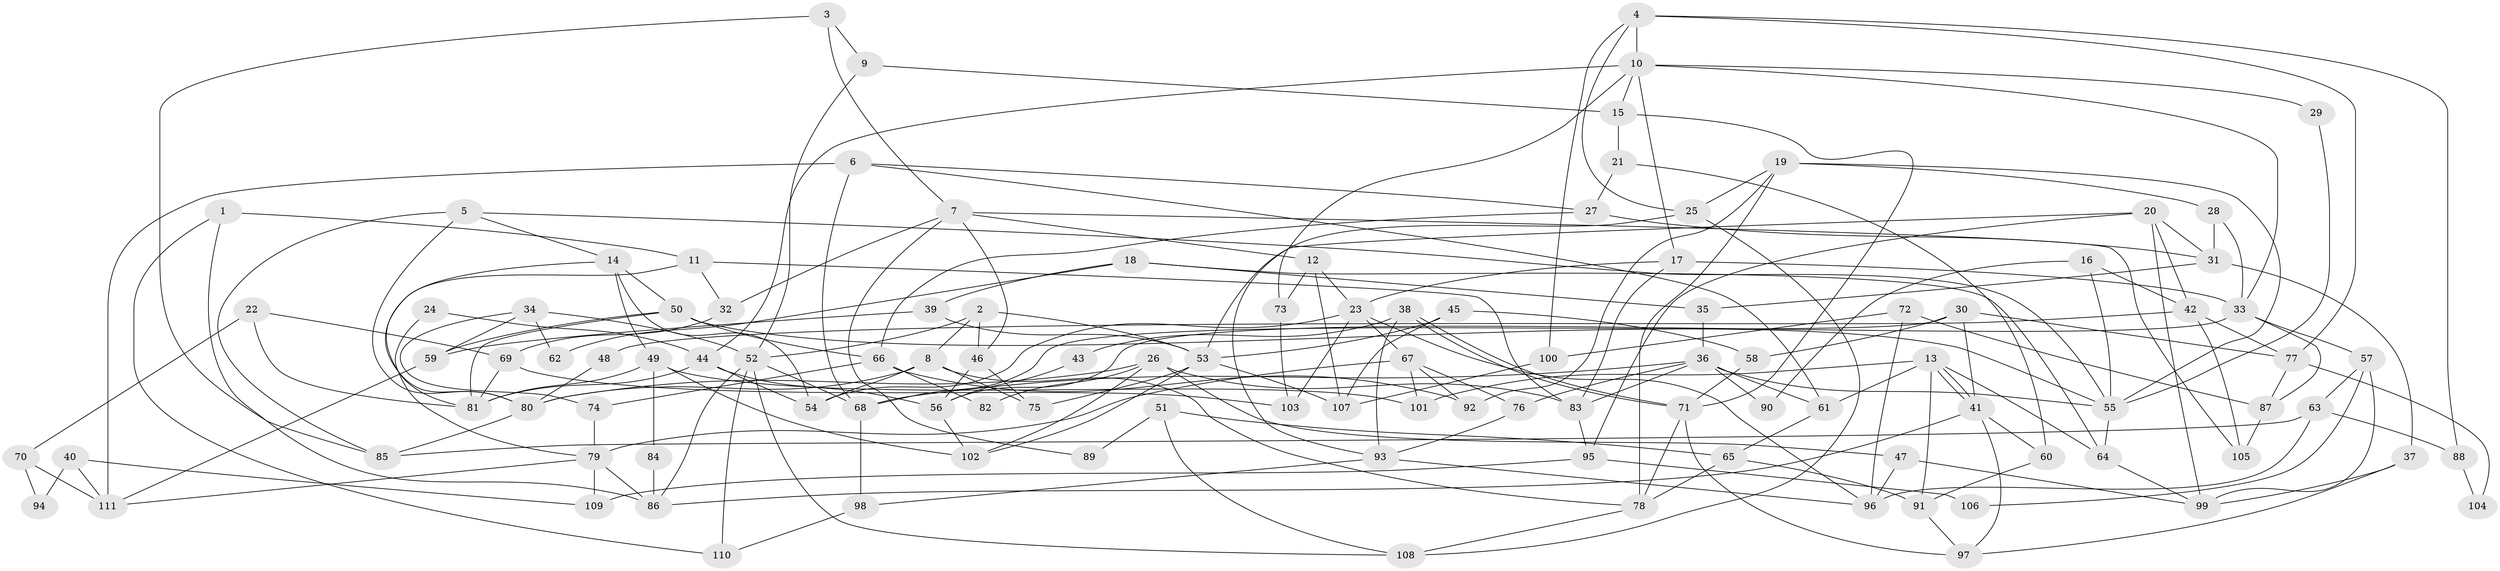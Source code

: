 // coarse degree distribution, {3: 0.2222222222222222, 4: 0.09722222222222222, 6: 0.18055555555555555, 7: 0.1527777777777778, 5: 0.125, 8: 0.041666666666666664, 9: 0.05555555555555555, 2: 0.125}
// Generated by graph-tools (version 1.1) at 2025/41/03/06/25 10:41:57]
// undirected, 111 vertices, 222 edges
graph export_dot {
graph [start="1"]
  node [color=gray90,style=filled];
  1;
  2;
  3;
  4;
  5;
  6;
  7;
  8;
  9;
  10;
  11;
  12;
  13;
  14;
  15;
  16;
  17;
  18;
  19;
  20;
  21;
  22;
  23;
  24;
  25;
  26;
  27;
  28;
  29;
  30;
  31;
  32;
  33;
  34;
  35;
  36;
  37;
  38;
  39;
  40;
  41;
  42;
  43;
  44;
  45;
  46;
  47;
  48;
  49;
  50;
  51;
  52;
  53;
  54;
  55;
  56;
  57;
  58;
  59;
  60;
  61;
  62;
  63;
  64;
  65;
  66;
  67;
  68;
  69;
  70;
  71;
  72;
  73;
  74;
  75;
  76;
  77;
  78;
  79;
  80;
  81;
  82;
  83;
  84;
  85;
  86;
  87;
  88;
  89;
  90;
  91;
  92;
  93;
  94;
  95;
  96;
  97;
  98;
  99;
  100;
  101;
  102;
  103;
  104;
  105;
  106;
  107;
  108;
  109;
  110;
  111;
  1 -- 110;
  1 -- 11;
  1 -- 86;
  2 -- 53;
  2 -- 46;
  2 -- 8;
  2 -- 52;
  3 -- 9;
  3 -- 85;
  3 -- 7;
  4 -- 25;
  4 -- 100;
  4 -- 10;
  4 -- 77;
  4 -- 88;
  5 -- 80;
  5 -- 14;
  5 -- 55;
  5 -- 85;
  6 -- 61;
  6 -- 68;
  6 -- 27;
  6 -- 111;
  7 -- 46;
  7 -- 12;
  7 -- 32;
  7 -- 89;
  7 -- 105;
  8 -- 54;
  8 -- 75;
  8 -- 78;
  8 -- 80;
  9 -- 15;
  9 -- 52;
  10 -- 17;
  10 -- 15;
  10 -- 29;
  10 -- 33;
  10 -- 44;
  10 -- 73;
  11 -- 81;
  11 -- 83;
  11 -- 32;
  12 -- 73;
  12 -- 23;
  12 -- 107;
  13 -- 61;
  13 -- 41;
  13 -- 41;
  13 -- 64;
  13 -- 91;
  13 -- 101;
  14 -- 54;
  14 -- 50;
  14 -- 49;
  14 -- 80;
  15 -- 71;
  15 -- 21;
  16 -- 55;
  16 -- 42;
  16 -- 90;
  17 -- 83;
  17 -- 23;
  17 -- 33;
  18 -- 64;
  18 -- 35;
  18 -- 39;
  18 -- 62;
  19 -- 55;
  19 -- 78;
  19 -- 25;
  19 -- 28;
  19 -- 92;
  20 -- 99;
  20 -- 53;
  20 -- 31;
  20 -- 42;
  20 -- 95;
  21 -- 27;
  21 -- 60;
  22 -- 69;
  22 -- 81;
  22 -- 70;
  23 -- 96;
  23 -- 54;
  23 -- 67;
  23 -- 103;
  24 -- 79;
  24 -- 44;
  25 -- 108;
  25 -- 93;
  26 -- 102;
  26 -- 80;
  26 -- 47;
  26 -- 82;
  26 -- 83;
  27 -- 31;
  27 -- 66;
  28 -- 33;
  28 -- 31;
  29 -- 55;
  30 -- 68;
  30 -- 77;
  30 -- 41;
  30 -- 58;
  31 -- 35;
  31 -- 37;
  32 -- 69;
  33 -- 56;
  33 -- 57;
  33 -- 87;
  34 -- 52;
  34 -- 74;
  34 -- 59;
  34 -- 62;
  35 -- 36;
  36 -- 76;
  36 -- 55;
  36 -- 61;
  36 -- 68;
  36 -- 83;
  36 -- 90;
  37 -- 97;
  37 -- 99;
  38 -- 71;
  38 -- 71;
  38 -- 93;
  38 -- 43;
  39 -- 59;
  39 -- 53;
  40 -- 111;
  40 -- 109;
  40 -- 94;
  41 -- 60;
  41 -- 86;
  41 -- 97;
  42 -- 77;
  42 -- 48;
  42 -- 105;
  43 -- 56;
  44 -- 56;
  44 -- 54;
  44 -- 81;
  45 -- 58;
  45 -- 53;
  45 -- 107;
  46 -- 56;
  46 -- 75;
  47 -- 99;
  47 -- 96;
  48 -- 80;
  49 -- 101;
  49 -- 81;
  49 -- 84;
  49 -- 102;
  50 -- 81;
  50 -- 66;
  50 -- 55;
  50 -- 59;
  51 -- 108;
  51 -- 65;
  51 -- 89;
  52 -- 86;
  52 -- 68;
  52 -- 108;
  52 -- 110;
  53 -- 107;
  53 -- 75;
  53 -- 102;
  55 -- 64;
  56 -- 102;
  57 -- 99;
  57 -- 63;
  57 -- 106;
  58 -- 71;
  59 -- 111;
  60 -- 91;
  61 -- 65;
  63 -- 85;
  63 -- 88;
  63 -- 96;
  64 -- 99;
  65 -- 78;
  65 -- 91;
  66 -- 92;
  66 -- 74;
  66 -- 82;
  67 -- 79;
  67 -- 76;
  67 -- 92;
  67 -- 101;
  68 -- 98;
  69 -- 81;
  69 -- 103;
  70 -- 111;
  70 -- 94;
  71 -- 97;
  71 -- 78;
  72 -- 96;
  72 -- 87;
  72 -- 100;
  73 -- 103;
  74 -- 79;
  76 -- 93;
  77 -- 87;
  77 -- 104;
  78 -- 108;
  79 -- 111;
  79 -- 86;
  79 -- 109;
  80 -- 85;
  83 -- 95;
  84 -- 86;
  87 -- 105;
  88 -- 104;
  91 -- 97;
  93 -- 96;
  93 -- 98;
  95 -- 106;
  95 -- 109;
  98 -- 110;
  100 -- 107;
}
